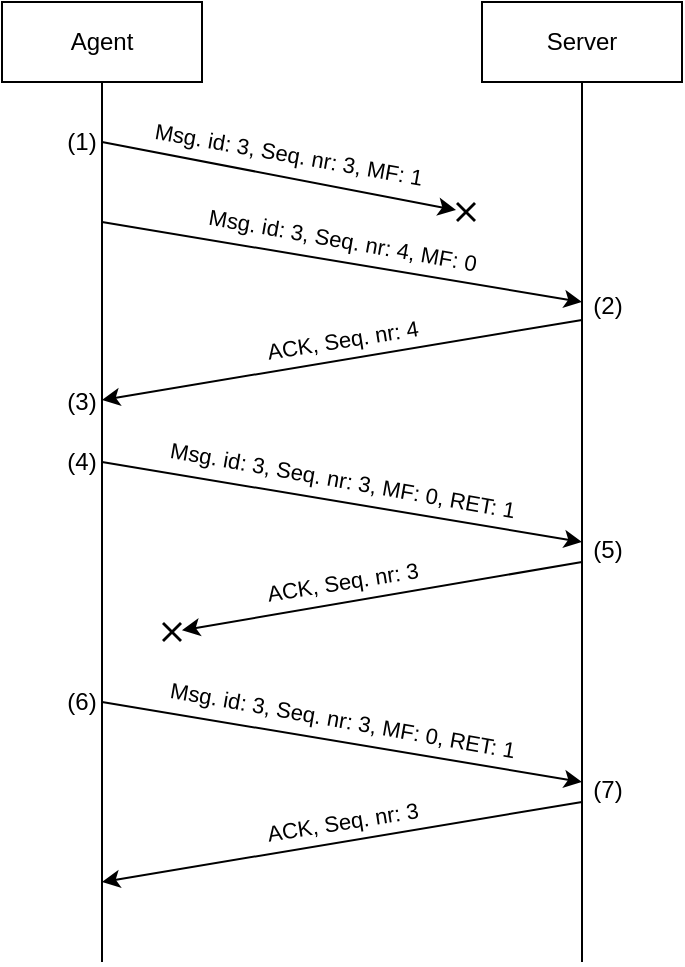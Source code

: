 <mxfile version="24.8.6">
  <diagram name="Page-1" id="2YBvvXClWsGukQMizWep">
    <mxGraphModel dx="1050" dy="573" grid="1" gridSize="10" guides="1" tooltips="1" connect="1" arrows="1" fold="1" page="1" pageScale="1" pageWidth="850" pageHeight="1100" math="0" shadow="0">
      <root>
        <mxCell id="0" />
        <mxCell id="1" parent="0" />
        <mxCell id="1mL5aSI_76YMsRaEhNx0-3" value="Agent" style="rounded=0;whiteSpace=wrap;html=1;" parent="1" vertex="1">
          <mxGeometry x="40" y="40" width="100" height="40" as="geometry" />
        </mxCell>
        <mxCell id="1mL5aSI_76YMsRaEhNx0-4" value="Server" style="rounded=0;whiteSpace=wrap;html=1;" parent="1" vertex="1">
          <mxGeometry x="280" y="40" width="100" height="40" as="geometry" />
        </mxCell>
        <mxCell id="1mL5aSI_76YMsRaEhNx0-5" value="" style="endArrow=none;html=1;rounded=0;exitX=0.5;exitY=1;exitDx=0;exitDy=0;" parent="1" source="1mL5aSI_76YMsRaEhNx0-3" edge="1">
          <mxGeometry width="50" height="50" relative="1" as="geometry">
            <mxPoint x="260" y="240" as="sourcePoint" />
            <mxPoint x="90" y="520" as="targetPoint" />
          </mxGeometry>
        </mxCell>
        <mxCell id="1mL5aSI_76YMsRaEhNx0-6" value="" style="endArrow=none;html=1;rounded=0;exitX=0.5;exitY=1;exitDx=0;exitDy=0;" parent="1" source="1mL5aSI_76YMsRaEhNx0-4" edge="1">
          <mxGeometry width="50" height="50" relative="1" as="geometry">
            <mxPoint x="260" y="240" as="sourcePoint" />
            <mxPoint x="330" y="520" as="targetPoint" />
          </mxGeometry>
        </mxCell>
        <mxCell id="1mL5aSI_76YMsRaEhNx0-8" value="(1)" style="text;html=1;align=center;verticalAlign=middle;whiteSpace=wrap;rounded=0;" parent="1" vertex="1">
          <mxGeometry x="70" y="100" width="20" height="20" as="geometry" />
        </mxCell>
        <mxCell id="1mL5aSI_76YMsRaEhNx0-9" value="" style="endArrow=classic;html=1;rounded=0;" parent="1" edge="1">
          <mxGeometry width="50" height="50" relative="1" as="geometry">
            <mxPoint x="330" y="199" as="sourcePoint" />
            <mxPoint x="90" y="239" as="targetPoint" />
          </mxGeometry>
        </mxCell>
        <mxCell id="1mL5aSI_76YMsRaEhNx0-10" value="ACK, Seq. nr: 4" style="edgeLabel;html=1;align=center;verticalAlign=middle;resizable=0;points=[];rotation=351;" parent="1" vertex="1" connectable="0">
          <mxGeometry x="210.0" y="208.997" as="geometry" />
        </mxCell>
        <mxCell id="tJFUNdu8V18SCbj2cJYY-4" value="" style="endArrow=classic;html=1;rounded=0;" edge="1" parent="1" target="tJFUNdu8V18SCbj2cJYY-3">
          <mxGeometry width="50" height="50" relative="1" as="geometry">
            <mxPoint x="90" y="110" as="sourcePoint" />
            <mxPoint x="330" y="150" as="targetPoint" />
          </mxGeometry>
        </mxCell>
        <mxCell id="tJFUNdu8V18SCbj2cJYY-5" value="Msg. id: 3, Seq. nr: 3, MF: 1" style="edgeLabel;html=1;align=center;verticalAlign=middle;resizable=0;points=[];rotation=10;" vertex="1" connectable="0" parent="tJFUNdu8V18SCbj2cJYY-4">
          <mxGeometry x="-0.123" y="-1" relative="1" as="geometry">
            <mxPoint x="15" y="-10" as="offset" />
          </mxGeometry>
        </mxCell>
        <mxCell id="tJFUNdu8V18SCbj2cJYY-3" value="" style="shape=mxgraph.mockup.markup.redX;fillColor=#000000;html=1;shadow=0;whiteSpace=wrap;strokeColor=none;" vertex="1" parent="1">
          <mxGeometry x="267" y="140" width="10" height="10" as="geometry" />
        </mxCell>
        <mxCell id="tJFUNdu8V18SCbj2cJYY-6" value="" style="endArrow=classic;html=1;rounded=0;" edge="1" parent="1">
          <mxGeometry width="50" height="50" relative="1" as="geometry">
            <mxPoint x="90" y="150" as="sourcePoint" />
            <mxPoint x="330" y="190" as="targetPoint" />
          </mxGeometry>
        </mxCell>
        <mxCell id="tJFUNdu8V18SCbj2cJYY-7" value="Msg. id: 3, Seq. nr: 4, MF: 0" style="edgeLabel;html=1;align=center;verticalAlign=middle;resizable=0;points=[];rotation=10;" vertex="1" connectable="0" parent="tJFUNdu8V18SCbj2cJYY-6">
          <mxGeometry x="-0.123" y="-1" relative="1" as="geometry">
            <mxPoint x="15" y="-10" as="offset" />
          </mxGeometry>
        </mxCell>
        <mxCell id="tJFUNdu8V18SCbj2cJYY-8" value="(2)" style="text;html=1;align=center;verticalAlign=middle;whiteSpace=wrap;rounded=0;" vertex="1" parent="1">
          <mxGeometry x="333" y="182" width="20" height="20" as="geometry" />
        </mxCell>
        <mxCell id="tJFUNdu8V18SCbj2cJYY-9" value="(3)" style="text;html=1;align=center;verticalAlign=middle;whiteSpace=wrap;rounded=0;" vertex="1" parent="1">
          <mxGeometry x="70" y="230" width="20" height="20" as="geometry" />
        </mxCell>
        <mxCell id="tJFUNdu8V18SCbj2cJYY-10" value="" style="endArrow=classic;html=1;rounded=0;" edge="1" parent="1">
          <mxGeometry width="50" height="50" relative="1" as="geometry">
            <mxPoint x="90" y="270" as="sourcePoint" />
            <mxPoint x="330" y="310" as="targetPoint" />
          </mxGeometry>
        </mxCell>
        <mxCell id="tJFUNdu8V18SCbj2cJYY-11" value="Msg. id: 3, Seq. nr: 3, MF: 0, RET: 1" style="edgeLabel;html=1;align=center;verticalAlign=middle;resizable=0;points=[];rotation=10;" vertex="1" connectable="0" parent="tJFUNdu8V18SCbj2cJYY-10">
          <mxGeometry x="-0.123" y="-1" relative="1" as="geometry">
            <mxPoint x="15" y="-10" as="offset" />
          </mxGeometry>
        </mxCell>
        <mxCell id="tJFUNdu8V18SCbj2cJYY-12" value="(4)" style="text;html=1;align=center;verticalAlign=middle;whiteSpace=wrap;rounded=0;" vertex="1" parent="1">
          <mxGeometry x="70" y="260" width="20" height="20" as="geometry" />
        </mxCell>
        <mxCell id="tJFUNdu8V18SCbj2cJYY-13" value="(5)" style="text;html=1;align=center;verticalAlign=middle;whiteSpace=wrap;rounded=0;" vertex="1" parent="1">
          <mxGeometry x="333" y="304" width="20" height="20" as="geometry" />
        </mxCell>
        <mxCell id="tJFUNdu8V18SCbj2cJYY-15" value="ACK, Seq. nr: 3" style="edgeLabel;html=1;align=center;verticalAlign=middle;resizable=0;points=[];rotation=351;" vertex="1" connectable="0" parent="1">
          <mxGeometry x="210.0" y="329.997" as="geometry" />
        </mxCell>
        <mxCell id="tJFUNdu8V18SCbj2cJYY-17" value="" style="endArrow=classic;html=1;rounded=0;" edge="1" parent="1" target="tJFUNdu8V18SCbj2cJYY-16">
          <mxGeometry width="50" height="50" relative="1" as="geometry">
            <mxPoint x="330" y="320" as="sourcePoint" />
            <mxPoint x="90" y="360" as="targetPoint" />
          </mxGeometry>
        </mxCell>
        <mxCell id="tJFUNdu8V18SCbj2cJYY-16" value="" style="shape=mxgraph.mockup.markup.redX;fillColor=#000000;html=1;shadow=0;whiteSpace=wrap;strokeColor=none;" vertex="1" parent="1">
          <mxGeometry x="120" y="350" width="10" height="10" as="geometry" />
        </mxCell>
        <mxCell id="tJFUNdu8V18SCbj2cJYY-18" value="" style="endArrow=classic;html=1;rounded=0;" edge="1" parent="1">
          <mxGeometry width="50" height="50" relative="1" as="geometry">
            <mxPoint x="90" y="390" as="sourcePoint" />
            <mxPoint x="330" y="430" as="targetPoint" />
          </mxGeometry>
        </mxCell>
        <mxCell id="tJFUNdu8V18SCbj2cJYY-19" value="Msg. id: 3, Seq. nr: 3, MF: 0, RET: 1" style="edgeLabel;html=1;align=center;verticalAlign=middle;resizable=0;points=[];rotation=10;" vertex="1" connectable="0" parent="tJFUNdu8V18SCbj2cJYY-18">
          <mxGeometry x="-0.123" y="-1" relative="1" as="geometry">
            <mxPoint x="15" y="-10" as="offset" />
          </mxGeometry>
        </mxCell>
        <mxCell id="tJFUNdu8V18SCbj2cJYY-20" value="(6)" style="text;html=1;align=center;verticalAlign=middle;whiteSpace=wrap;rounded=0;" vertex="1" parent="1">
          <mxGeometry x="70" y="380" width="20" height="20" as="geometry" />
        </mxCell>
        <mxCell id="tJFUNdu8V18SCbj2cJYY-21" value="(7)" style="text;html=1;align=center;verticalAlign=middle;whiteSpace=wrap;rounded=0;" vertex="1" parent="1">
          <mxGeometry x="333" y="424" width="20" height="20" as="geometry" />
        </mxCell>
        <mxCell id="tJFUNdu8V18SCbj2cJYY-22" value="" style="endArrow=classic;html=1;rounded=0;" edge="1" parent="1">
          <mxGeometry width="50" height="50" relative="1" as="geometry">
            <mxPoint x="330" y="440" as="sourcePoint" />
            <mxPoint x="90" y="480" as="targetPoint" />
          </mxGeometry>
        </mxCell>
        <mxCell id="tJFUNdu8V18SCbj2cJYY-23" value="ACK, Seq. nr: 3" style="edgeLabel;html=1;align=center;verticalAlign=middle;resizable=0;points=[];rotation=351;" vertex="1" connectable="0" parent="1">
          <mxGeometry x="210.0" y="449.997" as="geometry" />
        </mxCell>
      </root>
    </mxGraphModel>
  </diagram>
</mxfile>
